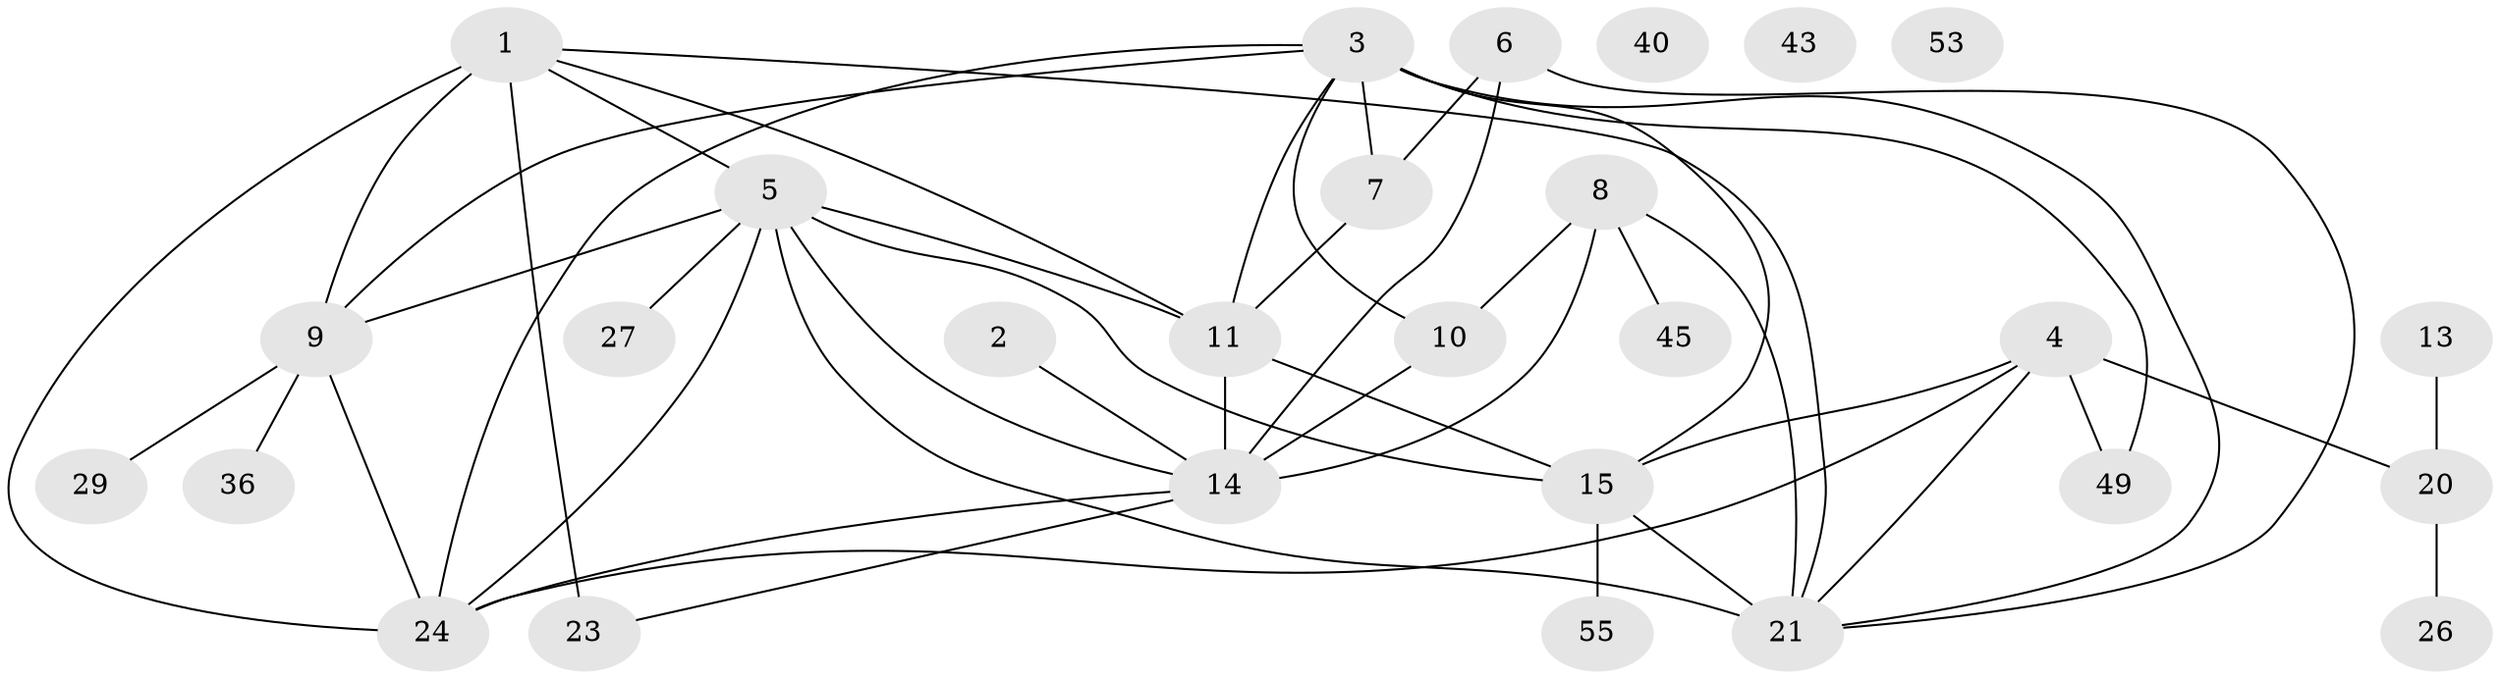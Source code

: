 // original degree distribution, {4: 0.19642857142857142, 1: 0.21428571428571427, 5: 0.16071428571428573, 3: 0.21428571428571427, 2: 0.10714285714285714, 7: 0.017857142857142856, 0: 0.05357142857142857, 6: 0.03571428571428571}
// Generated by graph-tools (version 1.1) at 2025/16/03/04/25 18:16:29]
// undirected, 28 vertices, 47 edges
graph export_dot {
graph [start="1"]
  node [color=gray90,style=filled];
  1 [super="+17+44"];
  2;
  3 [super="+46+32"];
  4 [super="+12+16"];
  5 [super="+50+38"];
  6 [super="+18"];
  7;
  8 [super="+41"];
  9 [super="+35+25"];
  10 [super="+37"];
  11 [super="+22"];
  13 [super="+31"];
  14 [super="+54+51"];
  15 [super="+19+39"];
  20 [super="+42"];
  21 [super="+28+33"];
  23;
  24 [super="+48"];
  26;
  27;
  29;
  36;
  40;
  43;
  45;
  49;
  53;
  55;
  1 -- 21;
  1 -- 5;
  1 -- 23 [weight=2];
  1 -- 24;
  1 -- 11;
  1 -- 9;
  2 -- 14;
  3 -- 15 [weight=3];
  3 -- 49;
  3 -- 21;
  3 -- 7;
  3 -- 11;
  3 -- 24;
  3 -- 10;
  3 -- 9;
  4 -- 24;
  4 -- 49;
  4 -- 20;
  4 -- 21;
  4 -- 15;
  5 -- 24;
  5 -- 27;
  5 -- 11;
  5 -- 14;
  5 -- 15;
  5 -- 21;
  5 -- 9;
  6 -- 7 [weight=2];
  6 -- 14;
  6 -- 21;
  7 -- 11;
  8 -- 45;
  8 -- 14;
  8 -- 21;
  8 -- 10 [weight=2];
  9 -- 24;
  9 -- 36;
  9 -- 29;
  10 -- 14 [weight=2];
  11 -- 14;
  11 -- 15;
  13 -- 20;
  14 -- 23;
  14 -- 24;
  15 -- 55;
  15 -- 21 [weight=3];
  20 -- 26;
}
